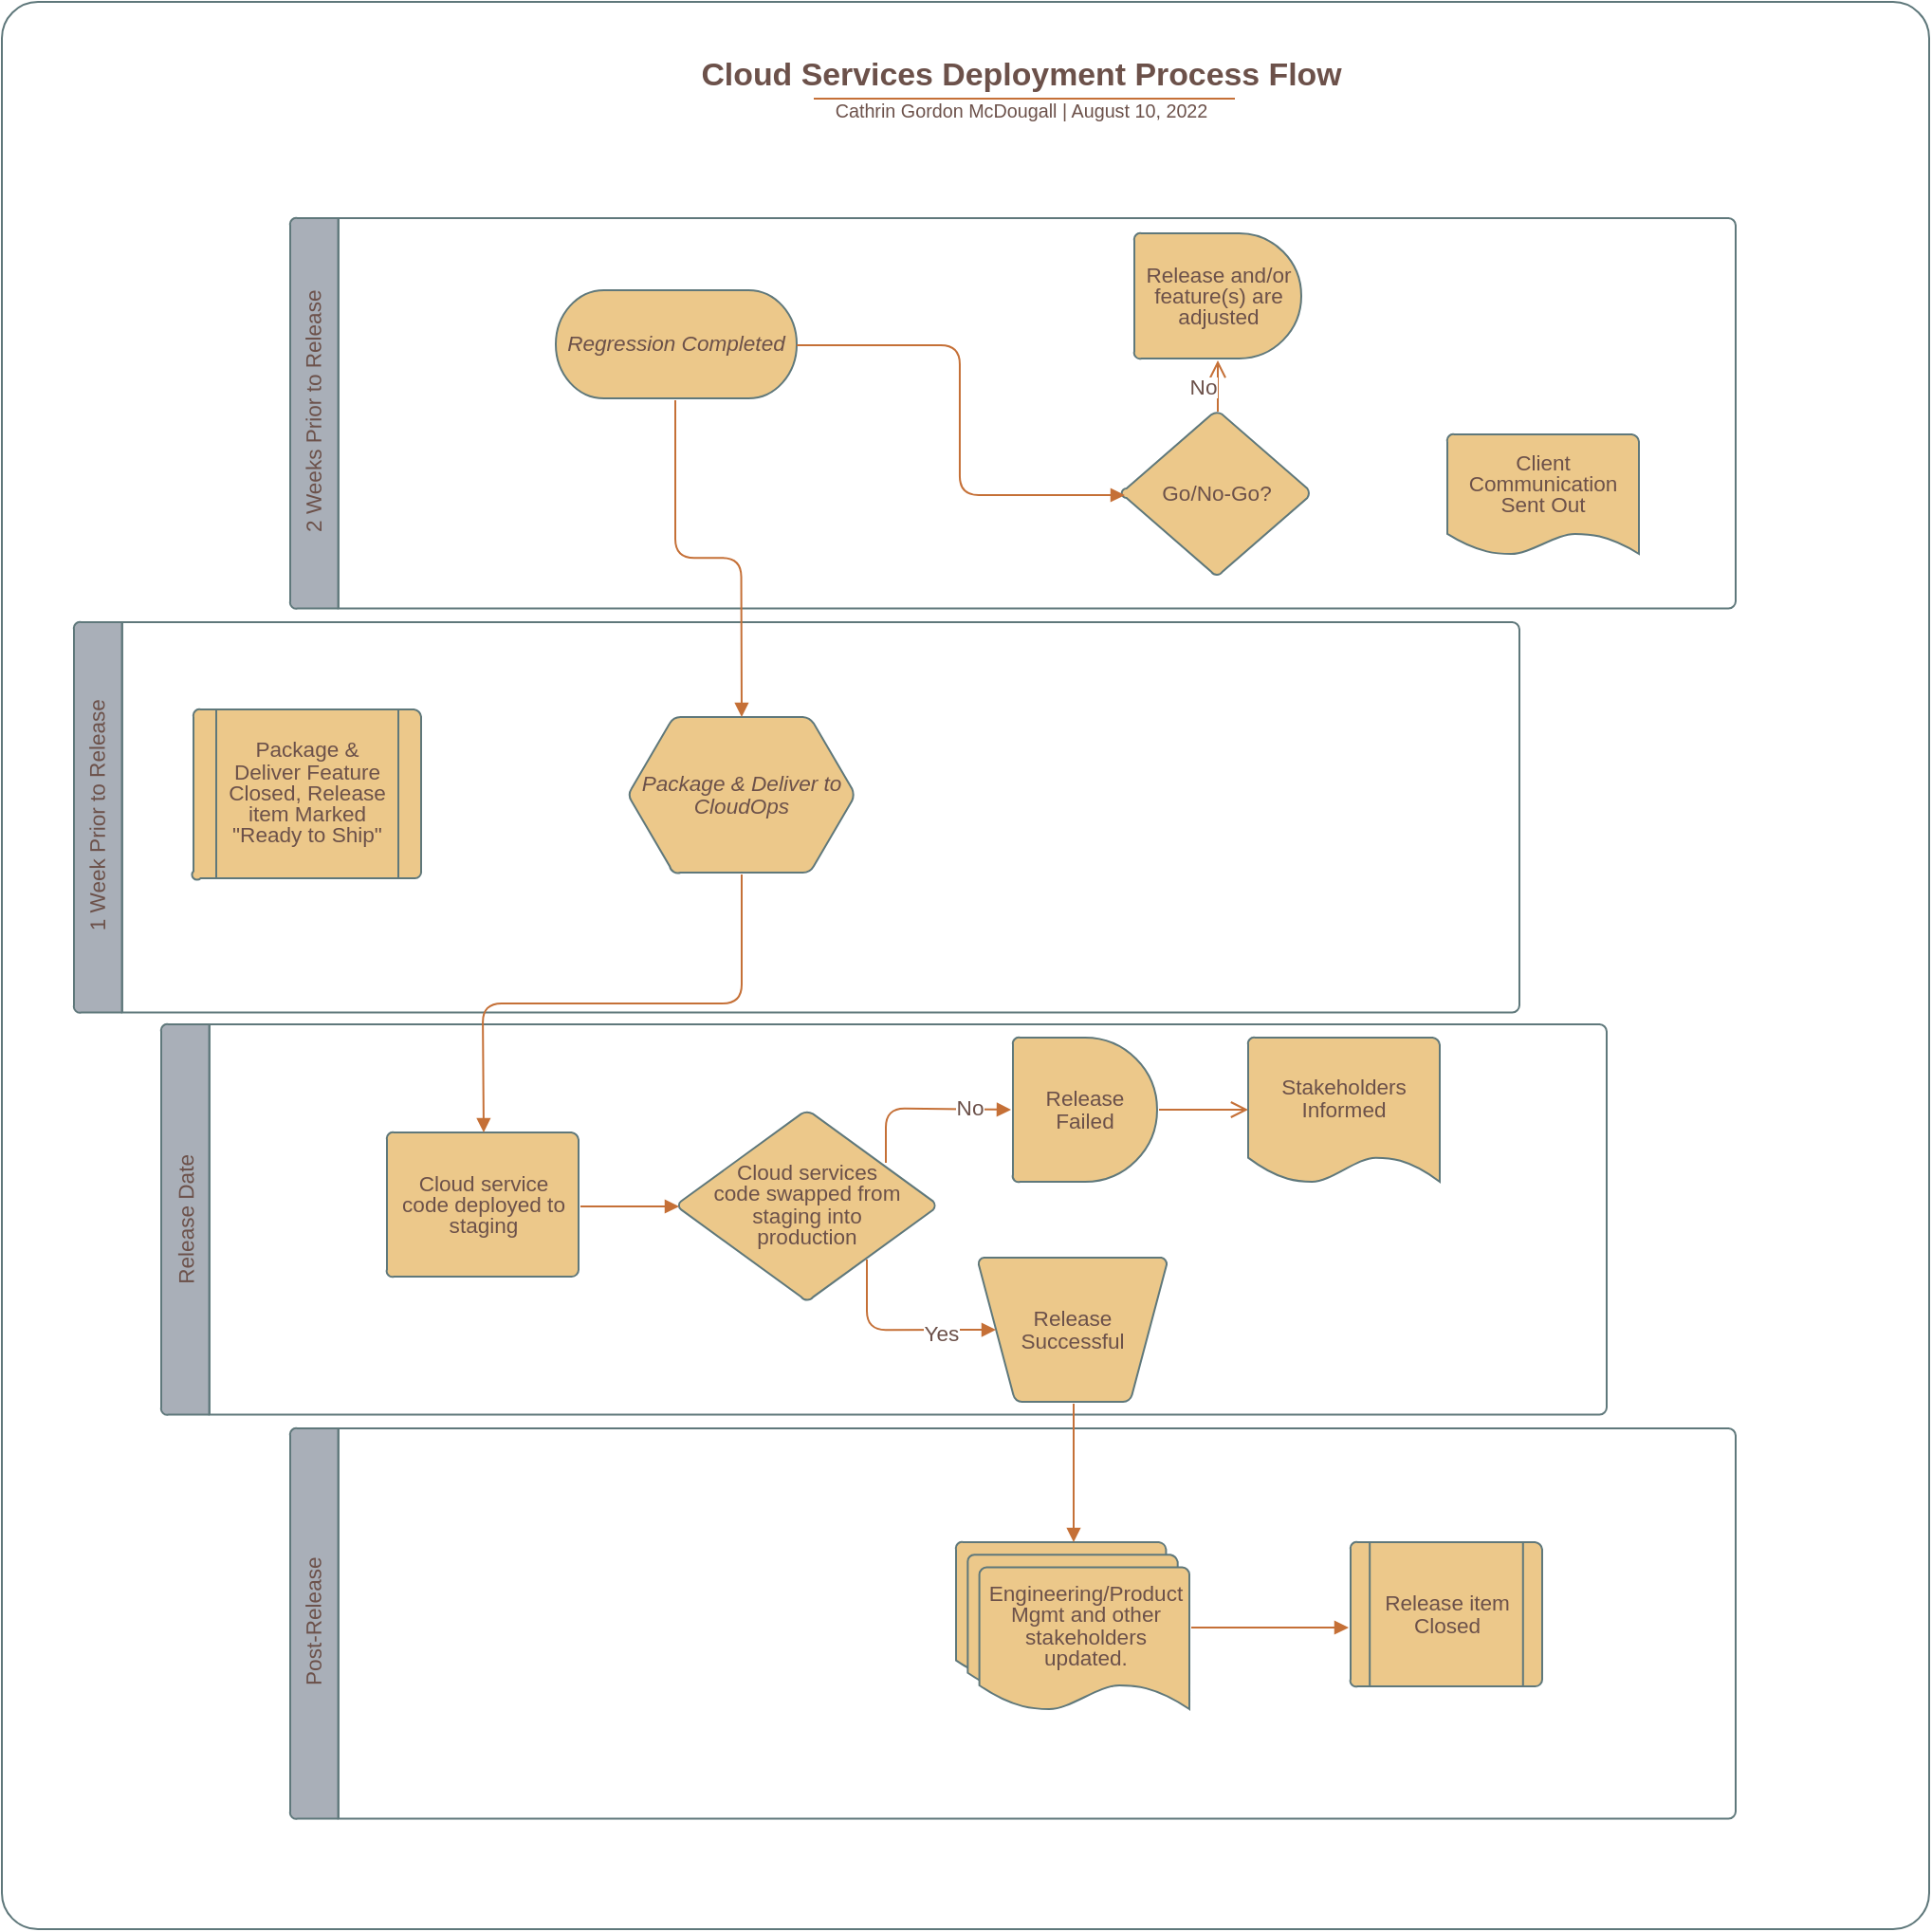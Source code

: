 <mxfile version="20.2.3" type="device"><diagram name="Flowchart" id="Flowchart"><mxGraphModel dx="1102" dy="1785" grid="1" gridSize="10" guides="1" tooltips="1" connect="1" arrows="1" fold="1" page="1" pageScale="1" pageWidth="850" pageHeight="1100" math="0" shadow="0"><root><mxCell id="0"/><mxCell id="1" parent="0"/><mxCell id="2" style="vsdxID=1;fillColor=none;gradientColor=none;strokeColor=none;spacingTop=-3;spacingBottom=-3;spacingLeft=-3;spacingRight=-3;points=[[0,0.5,0],[1,0.5,0],[0.5,1,0],[0.5,0,0]];labelBackgroundColor=none;rounded=1;html=1;whiteSpace=wrap;" parent="1" vertex="1"><mxGeometry x="203" width="1016" height="1016" as="geometry"/></mxCell><mxCell id="3" style="vsdxID=2;fillColor=#ffffff;gradientColor=none;shape=stencil(hZPdbsIwDIWfJrdREsMIlxODF+AJKprRiK5FoUC7p19aJ2p+Wq1XiX2O+tmxCRweVXFXRLBHZ9qbeuuyqwh8ESF0UymjO3sicCRw+G6Nupr22ZR4vxdWKdgUUSV6+KgWrDCXs/5VGGMU+G6LCXT+tK/xjz3m95JywPTgHNPthOLL06CaO/me8g8n56Ge9cJBMBcYhCeQGxZ8sHEGSA0+QKWcGdinxah1EzDPjrSGFerZkJfhucPK0lI8atishH6VlcpdBBsZctSxWzHrTCGihg85uOdMGpr0Z4Ey7mf8AAuMyQCsPbDISoor6CHrEWQzuED7z8zaw7QduDe6rnG5wny6TTaEmwjHPw==);strokeColor=#5f787b;spacingTop=-3;spacingBottom=-3;spacingLeft=-3;spacingRight=-3;points=[[0,0.5,0],[1,0.5,0],[0.5,1,0],[0.5,0,0]];labelBackgroundColor=none;rounded=1;html=1;whiteSpace=wrap;" parent="2" vertex="1"><mxGeometry width="1016" height="1016" as="geometry"/></mxCell><mxCell id="4" style="vsdxID=3;fillColor=none;gradientColor=none;strokeColor=none;spacingTop=-3;spacingBottom=-3;spacingLeft=-3;spacingRight=-3;points=[[0,0.5,0],[1,0.5,0],[0.5,1,0],[0.5,0,0]];labelBackgroundColor=none;rounded=1;html=1;whiteSpace=wrap;" parent="1" vertex="1"><mxGeometry x="355" y="114" width="762" height="203" as="geometry"/></mxCell><mxCell id="5" style="vsdxID=4;fillColor=#a9afb8;gradientColor=none;shape=stencil(vVLdDoIgFH4aLmXIsZXXZu/BCpVF4g6U9vZhzJLcat50d/h+YB/nI1DYRnSScGYdmrPs1ck1BPaEc9U2EpXzE4GSQFEZlDWaa3sK506MynG6mNt4wxB8QAFGE2f3AKQspbB7Qodg0KqdGRjd/NALPHoaX/qMBwNODrrJAzJJogvznGYTn4hB2QSNE06ZNlJrgbVM/FtJpUUdUbaXspvB6Zc0cRa6W5tkGyf5+Bz2rxyLNbIV2uUK/fAuTKW0Dn2b858F81AoJ5QP);strokeColor=#5f787b;spacingTop=-3;spacingBottom=-3;spacingLeft=-3;spacingRight=-3;points=[[0,0.5,0],[1,0.5,0],[0.5,1,0],[0.5,0,0]];labelBackgroundColor=none;rounded=0;html=1;whiteSpace=wrap;" parent="4" vertex="1"><mxGeometry width="762" height="203" as="geometry"/></mxCell><mxCell id="6" style="vsdxID=5;fillColor=#a9afb8;gradientColor=none;shape=stencil(vZLLDoIwEEW/pkuatiMKa8X/aKRAI1IyVMG/t1CiPEKiG3fzONOb2xkCx6aQtSKCNRbNVbU6tQWBExFCV4VCbV1EICFwzAyqHM29Sn1ey57so5t59C90fg4oQD8k2NMX2JCdPVvqasLGMQ23WYkX18GRZTQUnsUR5jTe+8qIcMZmr3EaRSMQyE43ARorrTbVVIyVEnMVOLEgK2U+azWtUvWkzLetLLXf1r43s5uZWf0NZ5zC4V9+Vmsc5KMfBma7dMHnYPytTXvL43Ilf5iQvAA=);strokeColor=#5f787b;spacingTop=-3;spacingBottom=-3;spacingLeft=-3;spacingRight=-3;points=[[0,0.5,0],[1,0.5,0],[0.5,1,0],[0.5,0,0]];labelBackgroundColor=none;rounded=0;html=1;whiteSpace=wrap;" parent="4" vertex="1"><mxGeometry width="762" height="203" as="geometry"/></mxCell><mxCell id="7" value="&lt;div style=&quot;font-size: 1px&quot;&gt;&lt;p style=&quot;align:center;margin-left:0;margin-right:0;margin-top:0px;margin-bottom:0px;text-indent:0;valign:middle;direction:ltr;&quot;&gt;&lt;font style=&quot;font-size:11.29px;font-family:Arial;color:#6c514a;direction:ltr;letter-spacing:0px;line-height:100%;opacity:1&quot;&gt;2 Weeks Prior to Release&lt;/font&gt;&lt;/p&gt;&lt;/div&gt;" style="text;vsdxID=3;fillColor=none;gradientColor=none;strokeColor=none;spacingTop=-3;spacingBottom=-3;spacingLeft=-3;spacingRight=-3;points=[[0,0.5,0],[1,0.5,0],[0.5,1,0],[0.5,0,0]];labelBackgroundColor=none;rounded=1;html=1;whiteSpace=wrap;verticalAlign=middle;align=center;rotation=269.86;;html=1;" parent="4" vertex="1"><mxGeometry x="-88.9" y="88.7" width="203.2" height="25.4" as="geometry"/></mxCell><mxCell id="8" style="vsdxID=6;fillColor=none;gradientColor=none;strokeColor=none;spacingTop=-3;spacingBottom=-3;spacingLeft=-3;spacingRight=-3;points=[[0,0.5,0],[1,0.5,0],[0.5,1,0],[0.5,0,0]];labelBackgroundColor=none;rounded=1;html=1;whiteSpace=wrap;" parent="1" vertex="1"><mxGeometry x="241" y="327" width="762" height="203" as="geometry"/></mxCell><mxCell id="9" style="vsdxID=7;fillColor=#a9afb8;gradientColor=none;shape=stencil(vVLdDoIgFH4aLmXIsZXXZu/BCpVF4g6U9vZhzJLcat50d/h+YB/nI1DYRnSScGYdmrPs1ck1BPaEc9U2EpXzE4GSQFEZlDWaa3sK506MynG6mNt4wxB8QAFGE2f3AKQspbB7Qodg0KqdGRjd/NALPHoaX/qMBwNODrrJAzJJogvznGYTn4hB2QSNE06ZNlJrgbVM/FtJpUUdUbaXspvB6Zc0cRa6W5tkGyf5+Bz2rxyLNbIV2uUK/fAuTKW0Dn2b858F81AoJ5QP);strokeColor=#5f787b;spacingTop=-3;spacingBottom=-3;spacingLeft=-3;spacingRight=-3;points=[[0,0.5,0],[1,0.5,0],[0.5,1,0],[0.5,0,0]];labelBackgroundColor=none;rounded=0;html=1;whiteSpace=wrap;" parent="8" vertex="1"><mxGeometry width="762" height="203" as="geometry"/></mxCell><mxCell id="10" style="vsdxID=8;fillColor=#a9afb8;gradientColor=none;shape=stencil(vZLLDoIwEEW/pkuatiMKa8X/aKRAI1IyVMG/t1CiPEKiG3fzONOb2xkCx6aQtSKCNRbNVbU6tQWBExFCV4VCbV1EICFwzAyqHM29Sn1ey57so5t59C90fg4oQD8k2NMX2JCdPVvqasLGMQ23WYkX18GRZTQUnsUR5jTe+8qIcMZmr3EaRSMQyE43ARorrTbVVIyVEnMVOLEgK2U+azWtUvWkzLetLLXf1r43s5uZWf0NZ5zC4V9+Vmsc5KMfBma7dMHnYPytTXvL43Ilf5iQvAA=);strokeColor=#5f787b;spacingTop=-3;spacingBottom=-3;spacingLeft=-3;spacingRight=-3;points=[[0,0.5,0],[1,0.5,0],[0.5,1,0],[0.5,0,0]];labelBackgroundColor=none;rounded=0;html=1;whiteSpace=wrap;" parent="8" vertex="1"><mxGeometry width="762" height="203" as="geometry"/></mxCell><mxCell id="11" value="&lt;div style=&quot;font-size: 1px&quot;&gt;&lt;p style=&quot;align:center;margin-left:0;margin-right:0;margin-top:0px;margin-bottom:0px;text-indent:0;valign:middle;direction:ltr;&quot;&gt;&lt;font style=&quot;font-size:11.29px;font-family:Arial;color:#6c514a;direction:ltr;letter-spacing:0px;line-height:100%;opacity:1&quot;&gt;1 Week Prior to Release&lt;/font&gt;&lt;/p&gt;&lt;/div&gt;" style="text;vsdxID=6;fillColor=none;gradientColor=none;strokeColor=none;spacingTop=-3;spacingBottom=-3;spacingLeft=-3;spacingRight=-3;points=[[0,0.5,0],[1,0.5,0],[0.5,1,0],[0.5,0,0]];labelBackgroundColor=none;rounded=1;html=1;whiteSpace=wrap;verticalAlign=middle;align=center;rotation=269.86;;html=1;" parent="8" vertex="1"><mxGeometry x="-88.9" y="88.7" width="203.2" height="25.4" as="geometry"/></mxCell><mxCell id="12" style="vsdxID=9;fillColor=none;gradientColor=none;strokeColor=none;spacingTop=-3;spacingBottom=-3;spacingLeft=-3;spacingRight=-3;points=[[0,0.5,0],[1,0.5,0],[0.5,1,0],[0.5,0,0]];labelBackgroundColor=none;rounded=1;html=1;whiteSpace=wrap;" parent="1" vertex="1"><mxGeometry x="287" y="539" width="762" height="203" as="geometry"/></mxCell><mxCell id="13" style="vsdxID=10;fillColor=#a9afb8;gradientColor=none;shape=stencil(vVLdDoIgFH4aLmXIsZXXZu/BCpVF4g6U9vZhzJLcat50d/h+YB/nI1DYRnSScGYdmrPs1ck1BPaEc9U2EpXzE4GSQFEZlDWaa3sK506MynG6mNt4wxB8QAFGE2f3AKQspbB7Qodg0KqdGRjd/NALPHoaX/qMBwNODrrJAzJJogvznGYTn4hB2QSNE06ZNlJrgbVM/FtJpUUdUbaXspvB6Zc0cRa6W5tkGyf5+Bz2rxyLNbIV2uUK/fAuTKW0Dn2b858F81AoJ5QP);strokeColor=#5f787b;spacingTop=-3;spacingBottom=-3;spacingLeft=-3;spacingRight=-3;points=[[0,0.5,0],[1,0.5,0],[0.5,1,0],[0.5,0,0]];labelBackgroundColor=none;rounded=0;html=1;whiteSpace=wrap;" parent="12" vertex="1"><mxGeometry width="762" height="203" as="geometry"/></mxCell><mxCell id="14" style="vsdxID=11;fillColor=#a9afb8;gradientColor=none;shape=stencil(vZLLDoIwEEW/pkuatiMKa8X/aKRAI1IyVMG/t1CiPEKiG3fzONOb2xkCx6aQtSKCNRbNVbU6tQWBExFCV4VCbV1EICFwzAyqHM29Sn1ey57so5t59C90fg4oQD8k2NMX2JCdPVvqasLGMQ23WYkX18GRZTQUnsUR5jTe+8qIcMZmr3EaRSMQyE43ARorrTbVVIyVEnMVOLEgK2U+azWtUvWkzLetLLXf1r43s5uZWf0NZ5zC4V9+Vmsc5KMfBma7dMHnYPytTXvL43Ilf5iQvAA=);strokeColor=#5f787b;spacingTop=-3;spacingBottom=-3;spacingLeft=-3;spacingRight=-3;points=[[0,0.5,0],[1,0.5,0],[0.5,1,0],[0.5,0,0]];labelBackgroundColor=none;rounded=0;html=1;whiteSpace=wrap;" parent="12" vertex="1"><mxGeometry width="762" height="203" as="geometry"/></mxCell><mxCell id="15" value="&lt;div style=&quot;font-size: 1px&quot;&gt;&lt;p style=&quot;align:center;margin-left:0;margin-right:0;margin-top:0px;margin-bottom:0px;text-indent:0;valign:middle;direction:ltr;&quot;&gt;&lt;font style=&quot;font-size:11.29px;font-family:Arial;color:#6c514a;direction:ltr;letter-spacing:0px;line-height:100%;opacity:1&quot;&gt;Release Date&lt;/font&gt;&lt;/p&gt;&lt;/div&gt;" style="text;vsdxID=9;fillColor=none;gradientColor=none;strokeColor=none;spacingTop=-3;spacingBottom=-3;spacingLeft=-3;spacingRight=-3;points=[[0,0.5,0],[1,0.5,0],[0.5,1,0],[0.5,0,0]];labelBackgroundColor=none;rounded=1;html=1;whiteSpace=wrap;verticalAlign=middle;align=center;rotation=269.86;;html=1;" parent="12" vertex="1"><mxGeometry x="-90.28" y="90.09" width="206.38" height="25.4" as="geometry"/></mxCell><mxCell id="16" style="vsdxID=12;fillColor=none;gradientColor=none;strokeColor=none;spacingTop=-3;spacingBottom=-3;spacingLeft=-3;spacingRight=-3;points=[[0,0.5,0],[1,0.5,0],[0.5,1,0],[0.5,0,0]];labelBackgroundColor=none;rounded=1;html=1;whiteSpace=wrap;" parent="1" vertex="1"><mxGeometry x="355" y="752" width="762" height="203" as="geometry"/></mxCell><mxCell id="17" style="vsdxID=13;fillColor=#a9afb8;gradientColor=none;shape=stencil(vVLdDoIgFH4aLmXIsZXXZu/BCpVF4g6U9vZhzJLcat50d/h+YB/nI1DYRnSScGYdmrPs1ck1BPaEc9U2EpXzE4GSQFEZlDWaa3sK506MynG6mNt4wxB8QAFGE2f3AKQspbB7Qodg0KqdGRjd/NALPHoaX/qMBwNODrrJAzJJogvznGYTn4hB2QSNE06ZNlJrgbVM/FtJpUUdUbaXspvB6Zc0cRa6W5tkGyf5+Bz2rxyLNbIV2uUK/fAuTKW0Dn2b858F81AoJ5QP);strokeColor=#5f787b;spacingTop=-3;spacingBottom=-3;spacingLeft=-3;spacingRight=-3;points=[[0,0.5,0],[1,0.5,0],[0.5,1,0],[0.5,0,0]];labelBackgroundColor=none;rounded=0;html=1;whiteSpace=wrap;" parent="16" vertex="1"><mxGeometry width="762" height="203" as="geometry"/></mxCell><mxCell id="18" style="vsdxID=14;fillColor=#a9afb8;gradientColor=none;shape=stencil(vZLLDoIwEEW/pkuatiMKa8X/aKRAI1IyVMG/t1CiPEKiG3fzONOb2xkCx6aQtSKCNRbNVbU6tQWBExFCV4VCbV1EICFwzAyqHM29Sn1ey57so5t59C90fg4oQD8k2NMX2JCdPVvqasLGMQ23WYkX18GRZTQUnsUR5jTe+8qIcMZmr3EaRSMQyE43ARorrTbVVIyVEnMVOLEgK2U+azWtUvWkzLetLLXf1r43s5uZWf0NZ5zC4V9+Vmsc5KMfBma7dMHnYPytTXvL43Ilf5iQvAA=);strokeColor=#5f787b;spacingTop=-3;spacingBottom=-3;spacingLeft=-3;spacingRight=-3;points=[[0,0.5,0],[1,0.5,0],[0.5,1,0],[0.5,0,0]];labelBackgroundColor=none;rounded=0;html=1;whiteSpace=wrap;" parent="16" vertex="1"><mxGeometry width="762" height="203" as="geometry"/></mxCell><mxCell id="19" value="&lt;div style=&quot;font-size: 1px&quot;&gt;&lt;p style=&quot;align:center;margin-left:0;margin-right:0;margin-top:0px;margin-bottom:0px;text-indent:0;valign:middle;direction:ltr;&quot;&gt;&lt;font style=&quot;font-size:11.29px;font-family:Arial;color:#6c514a;direction:ltr;letter-spacing:0px;line-height:100%;opacity:1&quot;&gt;Post-Release&lt;/font&gt;&lt;/p&gt;&lt;/div&gt;" style="text;vsdxID=12;fillColor=none;gradientColor=none;strokeColor=none;spacingTop=-3;spacingBottom=-3;spacingLeft=-3;spacingRight=-3;points=[[0,0.5,0],[1,0.5,0],[0.5,1,0],[0.5,0,0]];labelBackgroundColor=none;rounded=1;html=1;whiteSpace=wrap;verticalAlign=middle;align=center;rotation=269.86;;html=1;" parent="16" vertex="1"><mxGeometry x="-88.9" y="88.7" width="203.2" height="25.4" as="geometry"/></mxCell><mxCell id="20" style="vsdxID=15;fillColor=none;gradientColor=none;strokeColor=none;spacingTop=-3;spacingBottom=-3;spacingLeft=-3;spacingRight=-3;points=[[0,0.5,0],[1,0.5,0],[0.5,1,0],[0.5,0,0],[0.14,1.03,0]];labelBackgroundColor=none;rounded=1;html=1;whiteSpace=wrap;" parent="1" vertex="1"><mxGeometry x="495" y="152" width="127" height="57" as="geometry"/></mxCell><mxCell id="21" style="vsdxID=16;fillColor=#ECC88A;gradientColor=none;shape=stencil(lZPRcoMgEEW/hldm2W2iPnbS5Af6BU6klanVDDGNydeXuDhho22nPsHde+GwgqLNsS4PViEce9992LOr+lrRi0J0bW2968NI0VbR5q3z9t13p7bi+aEMToRRsRVnzM2NUPr9q7ta1kCTyVZc4ORn93XbceB6Dhpi7hIT42zH5v3Js9twsTAaKNpN6ocBIwQkK0YNUVNWJF8EGmghE7VVkPCOAs8LNCIXtSzT67VESqFTyidJkc8hEtudonFt0sDp/JflxBw610UukQUMiq5OvOmpSDr+0S+Q+/74W3BGKqkmhEcG+LVTf1y1MBgvNV931zT8JtL64yMIEj8g2n4D);strokeColor=#5f787b;spacingTop=-3;spacingBottom=-3;spacingLeft=-3;spacingRight=-3;points=[[0,0.5,0],[1,0.5,0],[0.5,1,0],[0.5,0,0]];labelBackgroundColor=none;rounded=1;html=1;whiteSpace=wrap;" parent="20" vertex="1"><mxGeometry width="127" height="57" as="geometry"/></mxCell><mxCell id="22" value="&lt;div style=&quot;font-size: 1px&quot;&gt;&lt;p style=&quot;align:center;margin-left:0;margin-right:0;margin-top:0px;margin-bottom:0px;text-indent:0;valign:middle;direction:ltr;&quot;&gt;&lt;font style=&quot;font-size:11.29px;font-family:Arial;color:#6c514a;direction:ltr;letter-spacing:0px;line-height:100%;opacity:1&quot;&gt;&lt;i&gt;Regression Completed&lt;/i&gt;&lt;/font&gt;&lt;/p&gt;&lt;/div&gt;" style="text;vsdxID=15;fillColor=none;gradientColor=none;strokeColor=none;spacingTop=-3;spacingBottom=-3;spacingLeft=-3;spacingRight=-3;points=[[0,0.5,0],[1,0.5,0],[0.5,1,0],[0.5,0,0],[0.14,1.03,0]];labelBackgroundColor=none;rounded=1;html=1;whiteSpace=wrap;verticalAlign=middle;align=center;;html=1;" parent="20" vertex="1"><mxGeometry x="3.17" y="2.29" width="121.29" height="52.07" as="geometry"/></mxCell><mxCell id="23" style="vsdxID=17;fillColor=none;gradientColor=none;strokeWidth=102;spacingTop=-3;spacingBottom=-3;spacingLeft=-3;spacingRight=-3;points=[];labelBackgroundColor=none;rounded=0;strokeColor=none;html=1;whiteSpace=wrap;" parent="1" vertex="1"><mxGeometry x="469" y="25" width="542" height="38" as="geometry"/></mxCell><mxCell id="24" style="vsdxID=18;fillColor=none;gradientColor=none;fillOpacity=0;strokeOpacity=0;spacingTop=-3;spacingBottom=-3;spacingLeft=-3;spacingRight=-3;points=[[0,0.5,0],[1,0.5,0],[0.5,1,0],[0.5,0,0]];labelBackgroundColor=none;rounded=1;strokeColor=none;html=1;whiteSpace=wrap;" parent="23" vertex="1"><mxGeometry width="541" height="26" as="geometry"/></mxCell><mxCell id="25" style="vsdxID=19;fillColor=#ffffff;gradientColor=none;fillOpacity=0;strokeOpacity=0;shape=stencil(vZTdcoMgEIWfhkt3+JEq12nyAnkCphJlasVB25g+fdE1M8I0XnoHe3b38CErEaeh0b0hnA6jd5/mbquxIeKdcG67xng7hhURZyJON+dN7d13V+G+1yGT0yViKqxhczan2n9c7a/BGAXBCokCVn65n9lxWnWUHmuHHGS5RC6YHHrNLs9kkArz/bOAw7znm4ZQRC1XgynTkx0y70Y9WtdFWqt9bbJgld1aXUfScDem34TZ9nCt7TYkSgFX/1i/IClFQlIAkxEJo68u5xgaFdOUEmS+R/RWJEQCVBERhaYiRqKHfZ70XQRrYHz3raU8DMqYh6YXlPPDcPbnJiyWCcXZtW2LA77V04kOIfwbiPMf);spacingTop=-3;spacingBottom=-3;spacingLeft=-3;spacingRight=-3;points=[[0,0.5,0],[1,0.5,0],[0.5,1,0],[0.5,0,0]];labelBackgroundColor=none;rounded=1;html=1;whiteSpace=wrap;" parent="24" vertex="1"><mxGeometry width="541" height="26" as="geometry"/></mxCell><mxCell id="26" value="&lt;div style=&quot;font-size: 1px&quot;&gt;&lt;p style=&quot;align:center;margin-left:6;margin-right:6;margin-top:2px;margin-bottom:0px;text-indent:0;valign:middle;direction:ltr;&quot;&gt;&lt;font style=&quot;font-size:16.93px;font-family:Arial;color:#6c514a;direction:ltr;letter-spacing:0px;line-height:100%;opacity:1&quot;&gt;&lt;b&gt;Cloud Services Deployment Process Flow&lt;/b&gt;&lt;/font&gt;&lt;/p&gt;&lt;/div&gt;" style="text;vsdxID=18;fillColor=none;gradientColor=none;fillOpacity=0;strokeOpacity=0;spacingTop=-3;spacingBottom=-3;spacingLeft=-3;spacingRight=-3;points=[[0,0.5,0],[1,0.5,0],[0.5,1,0],[0.5,0,0]];labelBackgroundColor=none;rounded=1;strokeColor=none;html=1;whiteSpace=wrap;verticalAlign=middle;align=center;;html=1;" parent="24" vertex="1"><mxGeometry x="2.54" y="2.41" width="536.58" height="21.59" as="geometry"/></mxCell><mxCell id="27" style="vsdxID=20;fillColor=none;gradientColor=none;shape=stencil(tZBLDgIhDIZP0y0pxRhZj+MFPAFxUIgKE4bxdXoZ6oK4cWVX7d+vj/ygusmZ0QLhlFM827sfsgO1BSIfnE0+lwxUD6o7xmRPKc5h4Ho0hSSsih14Ri40oUmHvX9Z1pTYoG5jzRBvucbbcv3BLHLr+dmGUiBVacf0xYeGXmmh9Z8nJP76qSTVilqwi23v27YiseWqfwM=);strokeColor=#C57037;spacingTop=-3;spacingBottom=-3;spacingLeft=-3;spacingRight=-3;points=[];labelBackgroundColor=none;rounded=1;html=1;whiteSpace=wrap;" parent="23" vertex="1"><mxGeometry x="162" y="25" width="222" height="1" as="geometry"/></mxCell><mxCell id="28" style="vsdxID=21;fillColor=none;gradientColor=none;fillOpacity=0;strokeOpacity=0;spacingTop=-3;spacingBottom=-3;spacingLeft=-3;spacingRight=-3;points=[[0,0.5,0],[1,0.5,0],[0.5,1,0],[0.5,0,0]];labelBackgroundColor=none;rounded=1;strokeColor=none;html=1;whiteSpace=wrap;" parent="23" vertex="1"><mxGeometry y="26" width="542" height="11" as="geometry"/></mxCell><mxCell id="29" style="vsdxID=22;fillColor=#ffffff;gradientColor=none;fillOpacity=0;strokeOpacity=0;shape=stencil(vVTBcoMgEP0ajjLCGtFzmv5AvoCpRJlScZAmtl9fdDUjtubW3GDfWx5v2YXAsW9kpwhPe+/su7rpyjcEXgjnum2U0z6sCJwIHC/WqdrZz7bCfScDk6dTRFWYw0Y2T6V7O+tvhbGUAhMHBDDzw15HxWHGEfrCHTBawBR5RXI4a1RZyPRQIt/NCTynucDQnSOiI2eBIZGD7hNnvfTathFmpKtVEqSSi5F1BPU3pbpVmK0vZ3S7clKWFP5Q3jGy1GQxAhllPDLC0r3aPMHMVjwXtGQP/bCNH06hiPz8qs9d4//tbJsi3GV+gB072eZ5xtbL4j6L61NQJp7m5vHMhMU0nTi32hgc7jW+neYQwp8ATj8=);spacingTop=-3;spacingBottom=-3;spacingLeft=-3;spacingRight=-3;points=[[0,0.5,0],[1,0.5,0],[0.5,1,0],[0.5,0,0]];labelBackgroundColor=none;rounded=1;html=1;whiteSpace=wrap;" parent="28" vertex="1"><mxGeometry width="542" height="11" as="geometry"/></mxCell><mxCell id="30" value="&lt;div style=&quot;font-size: 1px&quot;&gt;&lt;p style=&quot;align:center;margin-left:6;margin-right:6;margin-top:2px;margin-bottom:0px;text-indent:0;valign:middle;direction:ltr;&quot;&gt;&lt;font style=&quot;font-size:9.88px;font-family:Arial;color:#6c514a;direction:ltr;letter-spacing:0px;line-height:100%;opacity:1&quot;&gt;Cathrin Gordon McDougall  |  August 10, 2022&lt;/font&gt;&lt;/p&gt;&lt;/div&gt;" style="text;vsdxID=21;fillColor=none;gradientColor=none;fillOpacity=0;strokeOpacity=0;spacingTop=-3;spacingBottom=-3;spacingLeft=-3;spacingRight=-3;points=[[0,0.5,0],[1,0.5,0],[0.5,1,0],[0.5,0,0]];labelBackgroundColor=none;rounded=1;strokeColor=none;html=1;whiteSpace=wrap;verticalAlign=middle;align=center;;html=1;" parent="28" vertex="1"><mxGeometry x="2.54" y="1.57" width="537.21" height="6.99" as="geometry"/></mxCell><mxCell id="31" style="vsdxID=23;fillColor=none;gradientColor=none;strokeColor=none;spacingTop=-3;spacingBottom=-3;spacingLeft=-3;spacingRight=-3;points=[[0,0.5,0],[1,0.5,0],[0.5,1,0],[0.5,0,0],[0.02,0.56,0]];labelBackgroundColor=none;rounded=1;html=1;whiteSpace=wrap;" parent="1" vertex="1"><mxGeometry x="793" y="215" width="101" height="88" as="geometry"/></mxCell><mxCell id="32" style="vsdxID=24;fillColor=#ECC88A;gradientColor=none;shape=stencil(vZTdcoMgEIWfhkt35C+G6zR5gT4BU4kyteKgbWyfvuDaGdBpetXc4TmHXb6BlfDT2OrBEFaOk3ev5mbrqSX8iTBm+9Z4O4UV4WfCT1fnTePde1/j96BDkpWLYmrcQ2Oaldq/PNsvg1oJnFYSDdz55j5ixxl9UQFVaH+iwuB4WIQL5kO52GjNS0Cz9Gv8AAKFn0DYz7YFV2Eu9GzHwrtJT9b16wnR67RvTBGaFddON5k13owZEpmmx+tsn+CoHU4EFL/zCJA5jwQqM6BY8piVlI8kis1o1l7dJ+IgNlfEQeVIYoeUQP4/0o5I3n9zDITIiRhUKiPaPTrxSKC/hygslonFWbZdhwOf+tsJDxL+Hfj5Gw==);strokeColor=#5f787b;spacingTop=-3;spacingBottom=-3;spacingLeft=-3;spacingRight=-3;points=[[0,0.5,0],[1,0.5,0],[0.5,1,0],[0.5,0,0]];labelBackgroundColor=none;rounded=1;html=1;whiteSpace=wrap;" parent="31" vertex="1"><mxGeometry width="101" height="88" as="geometry"/></mxCell><mxCell id="33" value="&lt;div style=&quot;font-size: 1px&quot;&gt;&lt;p style=&quot;align:center;margin-left:0;margin-right:0;margin-top:0px;margin-bottom:0px;text-indent:0;valign:middle;direction:ltr;&quot;&gt;&lt;font style=&quot;font-size:11.29px;font-family:Arial;color:#6c514a;direction:ltr;letter-spacing:0px;line-height:100%;opacity:1&quot;&gt;Go/No-Go?&lt;/font&gt;&lt;/p&gt;&lt;/div&gt;" style="text;vsdxID=23;fillColor=none;gradientColor=none;strokeColor=none;spacingTop=-3;spacingBottom=-3;spacingLeft=-3;spacingRight=-3;points=[[0,0.5,0],[1,0.5,0],[0.5,1,0],[0.5,0,0],[0.02,0.56,0]];labelBackgroundColor=none;rounded=1;html=1;whiteSpace=wrap;verticalAlign=middle;align=center;;html=1;" parent="31" vertex="1"><mxGeometry x="3.17" y="2.28" width="95.25" height="82.55" as="geometry"/></mxCell><mxCell id="34" style="vsdxID=25;fillColor=none;gradientColor=none;strokeColor=none;spacingTop=-3;spacingBottom=-3;spacingLeft=-3;spacingRight=-3;points=[[0,0.5,0],[1,0.5,0],[0.5,1,0],[0.5,0,0]];labelBackgroundColor=none;rounded=1;html=1;whiteSpace=wrap;" parent="1" vertex="1"><mxGeometry x="965" y="228" width="101" height="63" as="geometry"/></mxCell><mxCell id="35" style="vsdxID=26;fillColor=#ECC88A;gradientColor=none;shape=stencil(vVTLcoMwDPwajnhsi1eOnST9gX6BJzjgKcWMIQ3062uQSW3KNLdysqS1d1caEcGxr0UnI077weh3eVflUEdwijhXbS2NGuwpgnMEx6s2sjL61pYYd8IiOV0yssQ7bEZzKszlTX1JzFECLE+xgDc/9OfMOLo6liaMsiV6RaB9Z2ZwQCAsQaxx4JRQwMwDsjJNweNjLEbVx0YPYlC6DWqNMJWMLVV8bUQVlPq7lJ2XZr64RrWei0NG+B71rpOEJEXoJCcsD5wwuteXfzCyJV5jB77cDA6PYbkAO153wUs5tdy546Rw9ib+CwTOYUYy7kCwAS3k9GWHP51vUe9Ln4lJbIYevC8NlT0asAoDzyLsNGVX1zxRCKX8PLwyWe3MV5I/UUKftiec5R+rZQ/LAuNqq6bB/ffr24W3KfxZwPkb);strokeColor=#5f787b;spacingTop=-3;spacingBottom=-3;spacingLeft=-3;spacingRight=-3;points=[[0,0.5,0],[1,0.5,0],[0.5,1,0],[0.5,0,0]];labelBackgroundColor=none;rounded=1;html=1;whiteSpace=wrap;" parent="34" vertex="1"><mxGeometry width="101" height="63" as="geometry"/></mxCell><mxCell id="36" value="&lt;div style=&quot;font-size: 1px&quot;&gt;&lt;p style=&quot;align:center;margin-left:0;margin-right:0;margin-top:0px;margin-bottom:0px;text-indent:0;valign:middle;direction:ltr;&quot;&gt;&lt;font style=&quot;font-size:11.29px;font-family:Arial;color:#6c514a;direction:ltr;letter-spacing:0px;line-height:100%;opacity:1&quot;&gt;Client Communication Sent Out&lt;/font&gt;&lt;/p&gt;&lt;/div&gt;" style="text;vsdxID=25;fillColor=none;gradientColor=none;strokeColor=none;spacingTop=-3;spacingBottom=-3;spacingLeft=-3;spacingRight=-3;points=[[0,0.5,0],[1,0.5,0],[0.5,1,0],[0.5,0,0]];labelBackgroundColor=none;rounded=1;html=1;whiteSpace=wrap;verticalAlign=middle;align=center;;html=1;" parent="34" vertex="1"><mxGeometry x="3.17" y="2.68" width="95.25" height="46.99" as="geometry"/></mxCell><mxCell id="37" style="vsdxID=27;fillColor=none;gradientColor=none;strokeColor=none;spacingTop=-3;spacingBottom=-3;spacingLeft=-3;spacingRight=-3;points=[[0,0.5,0],[1,0.5,0],[0.5,1,0],[0.5,0,0]];labelBackgroundColor=none;rounded=1;html=1;whiteSpace=wrap;" parent="1" vertex="1"><mxGeometry x="800" y="122" width="88" height="66" as="geometry"/></mxCell><mxCell id="38" style="vsdxID=28;fillColor=#ECC88A;gradientColor=none;shape=stencil(vVPBcoMgEP0ajjLIisixk6Y/0C9gIjFMrTpoGtuvL7pkBJPpsZ7gvbf7lnWXwGG86MEQzsbJ9R/mZuvpQuCVcG67i3F28icCRwKHc+9M4/prV+N90F7J2YqYGmPyRc2Zdqd3+2MQYxRyKZDAyM/+a3GcA4/UN94EleUKvKHWp1pMghaoUCh3QV/QChCZ7wBXScaQf870bMfM9ZOebN8lXKtdYzJvlZ1b3STUeDNmiOA8Lq61XfSQklP5zDqIT1eHz86RrIBCGeR5WioPXuzemwBwTkGy6AttnWEfEADBKONbEezlSR1bUACkpKJKK4lrDZBSVO3s4wbAXrUVkHbt4X/tQh5HoBD7ESjTEUgnSnmH4r9m4O9h9od1a3CfbNvi0sX8fss8hBsKx18=);strokeColor=#5f787b;spacingTop=-3;spacingBottom=-3;spacingLeft=-3;spacingRight=-3;points=[[0,0.5,0],[1,0.5,0],[0.5,1,0],[0.5,0,0]];labelBackgroundColor=none;rounded=1;html=1;whiteSpace=wrap;" parent="37" vertex="1"><mxGeometry width="88" height="66" as="geometry"/></mxCell><mxCell id="39" value="&lt;div style=&quot;font-size: 1px&quot;&gt;&lt;p style=&quot;align:center;margin-left:0;margin-right:0;margin-top:0px;margin-bottom:0px;text-indent:0;valign:middle;direction:ltr;&quot;&gt;&lt;font style=&quot;font-size:11.29px;font-family:Arial;color:#6c514a;direction:ltr;letter-spacing:0px;line-height:100%;opacity:1&quot;&gt;Release and/or feature(s) are adjusted&lt;/font&gt;&lt;/p&gt;&lt;/div&gt;" style="text;vsdxID=27;fillColor=none;gradientColor=none;strokeColor=none;spacingTop=-3;spacingBottom=-3;spacingLeft=-3;spacingRight=-3;points=[[0,0.5,0],[1,0.5,0],[0.5,1,0],[0.5,0,0]];labelBackgroundColor=none;rounded=1;html=1;whiteSpace=wrap;verticalAlign=middle;align=center;;html=1;" parent="37" vertex="1"><mxGeometry x="3.17" y="3.04" width="82.55" height="60.33" as="geometry"/></mxCell><mxCell id="40" style="vsdxID=29;fillColor=none;gradientColor=none;strokeColor=none;spacingTop=-3;spacingBottom=-3;spacingLeft=-3;spacingRight=-3;points=[[0,0.5,0],[1,0.5,0],[0.5,1,0],[0.5,0,0]];labelBackgroundColor=none;rounded=1;html=1;whiteSpace=wrap;" parent="1" vertex="1"><mxGeometry x="533" y="377" width="120" height="82" as="geometry"/></mxCell><mxCell id="41" style="vsdxID=30;fillColor=#ECC88A;gradientColor=none;shape=stencil(vZRLcoMwDIZPwxKNH9jY6zS5QE/gKQ54SoExtEl7+pqIZDCkdMfO/Hr5Q7ISfugr09mEkX7w7bu9uGKoEv6SMOaayno3hFPCjwk/nFtvS99+NgV+dyZ4MnJTbIExdPRmxPi3V/djUSPAaS7QgJEf7ddY8TrFKMg4mr9RyYCgcEL/kG4sNPkLmJL5yV0B0ahMHowDlVFGMtlTc3V96tvBDK5tIlttfGnTUCo916aMTP3F2m4m0/nlatfMYHIJKntS+imJBJHFKBoki1AUhZgk24tEr9sit1DkCiWXEcqYMMonQp/pXjjhRwoVldcSCNsas0yv5kxFROtmU7LbpK2HXGvQ6m8gDjKPgQTw+OHQZYu03Atn1R7BN2nEfUc8aPL73R8ZFy9HgNa74fy71MLhtkFxt7q6xgU8ty83bpBwW/PjLw==);strokeColor=#5f787b;spacingTop=-3;spacingBottom=-3;spacingLeft=-3;spacingRight=-3;points=[[0,0.5,0],[1,0.5,0],[0.5,1,0],[0.5,0,0]];labelBackgroundColor=none;rounded=1;html=1;whiteSpace=wrap;" parent="40" vertex="1"><mxGeometry width="120" height="82" as="geometry"/></mxCell><mxCell id="42" value="&lt;div style=&quot;font-size: 1px&quot;&gt;&lt;p style=&quot;align:center;margin-left:0;margin-right:0;margin-top:0px;margin-bottom:0px;text-indent:0;valign:middle;direction:ltr;&quot;&gt;&lt;font style=&quot;font-size:11.29px;font-family:Arial;color:#6c514a;direction:ltr;letter-spacing:0px;line-height:100%;opacity:1&quot;&gt;&lt;i&gt;Package &amp;amp; Deliver to CloudOps&lt;/i&gt;&lt;/font&gt;&lt;/p&gt;&lt;/div&gt;" style="text;vsdxID=29;fillColor=none;gradientColor=none;strokeColor=none;spacingTop=-3;spacingBottom=-3;spacingLeft=-3;spacingRight=-3;points=[[0,0.5,0],[1,0.5,0],[0.5,1,0],[0.5,0,0]];labelBackgroundColor=none;rounded=1;html=1;whiteSpace=wrap;verticalAlign=middle;align=center;;html=1;" parent="40" vertex="1"><mxGeometry x="3.18" y="3.18" width="114.3" height="76.2" as="geometry"/></mxCell><mxCell id="43" style="vsdxID=31;fillColor=none;gradientColor=none;strokeColor=none;spacingTop=-3;spacingBottom=-3;spacingLeft=-3;spacingRight=-3;points=[[0,0.5,0],[1,0.5,0],[0.5,1,0],[0.5,0,0]];labelBackgroundColor=none;rounded=1;html=1;whiteSpace=wrap;" parent="1" vertex="1"><mxGeometry x="304" y="373" width="120" height="89" as="geometry"/></mxCell><mxCell id="44" style="vsdxID=32;fillColor=#ECC88A;gradientColor=none;shape=stencil(vVTbcoMgFPwaHmW4KJrnNP2BfgFTiTKl4iBtTL6+6KEZMda35g12l7PugSPix6GVvUKMDN7ZD3XRtW8Rf0GM6a5VTvuwQvyE+PFsnWqc/epq2PcyKBmZEVXDGTqpGZHu/U3fFGAEc1oWQMDJT/s9OY6RB+oKuxyzfAZeQRtKTSZRy7CIlVzUc1xEZPwFqEgqxvpjJkc9ZM566bXtEs5I16gsWGVnI5uEGi5K9QuYLj/O6G4R5CBwlW9YbybhuGJpkgJTliSh5I/WPCHL2vtQ4LLcu5dqfS2lSMI8Nudu8f9pHt5E8MaE7uUhq0D3hJuvdmqPeFaa/YEJi3kyYWa1MTDYS349yQGCvwA//QA=);strokeColor=#5f787b;spacingTop=-3;spacingBottom=-3;spacingLeft=-3;spacingRight=-3;points=[[0,0.5,0],[1,0.5,0],[0.5,1,0],[0.5,0,0]];labelBackgroundColor=none;rounded=1;html=1;whiteSpace=wrap;" parent="43" vertex="1"><mxGeometry width="120" height="89" as="geometry"/></mxCell><mxCell id="45" style="vsdxID=33;fillColor=#ECC88A;gradientColor=none;shape=stencil(jZFLDsIwDERP423lxEKo61IuwAkiYkgEJFVavqcnjbsoSIjuPJ43seUANb0zHYPGfkjxxHdvBwe0Aa19cJz8kCugFqg5xMTHFK/Biu5MJjWWDlvJqJHWaNJ+518sPaxIrVdiSPISb+PEx5RB8Z4TXtRWyLMPv0mFWKGa48sf/iTrxSvU/1bIRTlMEXLTufd9xNySD6D2DQ==);strokeColor=#5f787b;spacingTop=-3;spacingBottom=-3;spacingLeft=-3;spacingRight=-3;points=[[0,0.5,0],[1,0.5,0],[0.5,1,0],[0.5,0,0]];labelBackgroundColor=none;rounded=1;html=1;whiteSpace=wrap;" parent="43" vertex="1"><mxGeometry width="120" height="89" as="geometry"/></mxCell><mxCell id="46" value="&lt;div style=&quot;font-size: 1px&quot;&gt;&lt;p style=&quot;align:center;margin-left:0;margin-right:0;margin-top:0px;margin-bottom:0px;text-indent:0;valign:middle;direction:ltr;&quot;&gt;&lt;font style=&quot;font-size:11.29px;font-family:Arial;color:#6c514a;direction:ltr;letter-spacing:0px;line-height:100%;opacity:1&quot;&gt;Package &amp;amp; Deliver Feature Closed, Release item Marked &amp;quot;Ready to Ship&amp;quot;&lt;/font&gt;&lt;/p&gt;&lt;/div&gt;" style="text;vsdxID=31;fillColor=none;gradientColor=none;strokeColor=none;spacingTop=-3;spacingBottom=-3;spacingLeft=-3;spacingRight=-3;points=[[0,0.5,0],[1,0.5,0],[0.5,1,0],[0.5,0,0]];labelBackgroundColor=none;rounded=1;html=1;whiteSpace=wrap;verticalAlign=middle;align=center;;html=1;" parent="43" vertex="1"><mxGeometry x="18.26" y="2.26" width="84.46" height="83.82" as="geometry"/></mxCell><mxCell id="47" style="vsdxID=34;fillColor=none;gradientColor=none;strokeColor=none;spacingTop=-3;spacingBottom=-3;spacingLeft=-3;spacingRight=-3;points=[[0,0.5,0],[1,0.5,0],[0.5,1,0],[0.5,0,0]];labelBackgroundColor=none;rounded=1;html=1;whiteSpace=wrap;" parent="1" vertex="1"><mxGeometry x="406" y="596" width="101" height="76" as="geometry"/></mxCell><mxCell id="48" style="vsdxID=35;fillColor=#ECC88A;gradientColor=none;shape=stencil(vVPbcoMgFPwaHmW4JZHnNPmBfgFTiTKl4iBtTL++mKOOGCZvzRucXVj2HBbxY9+oTiNG+uDdp76aKjSIvyHGTNtob0JcIX5C/HhxXtfefbcV7DsVmYzcK7qCM3RkM6L8x7v51VAjmNPDDgA4+eV+RsVhwgG6wQ6IZyDGe0aFicgxFcD1E1lgKqGyUGalW3L5UKjB9IV3QQXj2gSzyte6iFLFxao6gfqr1t2qTNePs6ZduZB7zHLSWScCizJ1ssOyTJxQkuvLC4xsheXTiez5diKlSHw89mUR+H8vD99h1s66YcsMZjccy0PiJtuaFxh5kpG4uCcRMmqshSCv8W1yYwlSz09/);strokeColor=#5f787b;spacingTop=-3;spacingBottom=-3;spacingLeft=-3;spacingRight=-3;points=[[0,0.5,0],[1,0.5,0],[0.5,1,0],[0.5,0,0]];labelBackgroundColor=none;rounded=1;html=1;whiteSpace=wrap;" parent="47" vertex="1"><mxGeometry width="101" height="76" as="geometry"/></mxCell><mxCell id="49" value="&lt;div style=&quot;font-size: 1px&quot;&gt;&lt;p style=&quot;align:center;margin-left:0;margin-right:0;margin-top:0px;margin-bottom:0px;text-indent:0;valign:middle;direction:ltr;&quot;&gt;&lt;font style=&quot;font-size:11.29px;font-family:Arial;color:#6c514a;direction:ltr;letter-spacing:0px;line-height:100%;opacity:1&quot;&gt;Cloud service code deployed to staging&lt;/font&gt;&lt;/p&gt;&lt;/div&gt;" style="text;vsdxID=34;fillColor=none;gradientColor=none;strokeColor=none;spacingTop=-3;spacingBottom=-3;spacingLeft=-3;spacingRight=-3;points=[[0,0.5,0],[1,0.5,0],[0.5,1,0],[0.5,0,0]];labelBackgroundColor=none;rounded=1;html=1;whiteSpace=wrap;verticalAlign=middle;align=center;;html=1;" parent="47" vertex="1"><mxGeometry x="7.62" y="7.42" width="86.36" height="60.96" as="geometry"/></mxCell><mxCell id="50" style="vsdxID=36;fillColor=none;gradientColor=none;strokeColor=none;spacingTop=-3;spacingBottom=-3;spacingLeft=-3;spacingRight=-3;points=[[0,0.5,0],[1,0.5,0],[0.5,1,0],[0.5,0,0],[0.35,0.92,0],[0.38,1.2,0]];labelBackgroundColor=none;rounded=1;html=1;whiteSpace=wrap;" parent="1" vertex="1"><mxGeometry x="558" y="584" width="139" height="101" as="geometry"/></mxCell><mxCell id="51" style="vsdxID=37;fillColor=#ECC88A;gradientColor=none;shape=stencil(vZRNbsMgEIVPw9LI/PiHdZpcoCdANbFRXWNh2rg9fcFDJEPUZucdfu8xw4cYI3ZaBjkrRMvFWfOubrpzA2IviFI9Dcpq51eInRE7XY1VvTWfUwffs/RJWm6K6mAPCWlaSvv2qn8UaCVmpKnAgJ0f5it0XMHnDW4asL9BoZiITbhA3pcLje55HNM2xmvMoxITFcU0K3g/2VrIVS+FNU46baZ4QvBGaXtV+GbFdZR9Yi03peadTPbHG/W0wxEPOB6wJX/zUMxZCsQw4wmQr9kmJasjiUIzlrQXz4hanhOJBIjnQOHWxFFADzzV/y+OYFGnPBTXKVD+4viRPM8nyC+2cYVB1uMI07738/H2Evwa2PkX);strokeColor=#5f787b;spacingTop=-3;spacingBottom=-3;spacingLeft=-3;spacingRight=-3;points=[[0,0.5,0],[1,0.5,0],[0.5,1,0],[0.5,0,0]];labelBackgroundColor=none;rounded=1;html=1;whiteSpace=wrap;" parent="50" vertex="1"><mxGeometry width="139" height="101" as="geometry"/></mxCell><mxCell id="52" value="&lt;div style=&quot;font-size: 1px&quot;&gt;&lt;p style=&quot;align:center;margin-left:0;margin-right:0;margin-top:0px;margin-bottom:0px;text-indent:0;valign:middle;direction:ltr;&quot;&gt;&lt;font style=&quot;font-size:11.29px;font-family:Arial;color:#6c514a;direction:ltr;letter-spacing:0px;line-height:100%;opacity:1&quot;&gt;Cloud services&lt;br/&gt;code swapped from&lt;br/&gt;staging into&lt;br/&gt;production&lt;/font&gt;&lt;/p&gt;&lt;/div&gt;" style="text;vsdxID=36;fillColor=none;gradientColor=none;strokeColor=none;spacingTop=-3;spacingBottom=-3;spacingLeft=-3;spacingRight=-3;points=[[0,0.5,0],[1,0.5,0],[0.5,1,0],[0.5,0,0],[0.35,0.92,0],[0.38,1.2,0]];labelBackgroundColor=none;rounded=1;html=1;whiteSpace=wrap;verticalAlign=middle;align=center;;html=1;" parent="50" vertex="1"><mxGeometry x="3.17" y="2.58" width="133.35" height="95.25" as="geometry"/></mxCell><mxCell id="71" style="vsdxID=38;edgeStyle=none;startArrow=none;endArrow=block;startSize=5;endSize=5;strokeColor=#C57037;spacingTop=-3;spacingBottom=-3;spacingLeft=-3;spacingRight=-3;verticalAlign=middle;html=1;labelBackgroundColor=none;rounded=1;" parent="1" edge="1"><mxGeometry relative="1" as="geometry"><mxPoint as="offset"/><Array as="points"><mxPoint x="707.97" y="181"/><mxPoint x="707.97" y="259.99"/></Array><mxPoint x="622" y="181" as="sourcePoint"/><mxPoint x="795" y="260" as="targetPoint"/></mxGeometry></mxCell><mxCell id="72" value="&lt;div style=&quot;font-size: 1px&quot;&gt;&lt;p style=&quot;align:center;margin-left:0;margin-right:0;margin-top:0px;margin-bottom:0px;text-indent:0;valign:middle;direction:ltr;&quot;&gt;&lt;font style=&quot;font-size:11.29px;font-family:Arial;color:#6c514a;direction:ltr;letter-spacing:0px;line-height:100%;opacity:1&quot;&gt;No&lt;/font&gt;&lt;/p&gt;&lt;/div&gt;" style="vsdxID=39;edgeStyle=none;startArrow=none;endArrow=open;startSize=5;endSize=7;strokeColor=#C57037;spacingTop=-3;spacingBottom=-3;spacingLeft=-3;spacingRight=-3;verticalAlign=middle;html=1;labelBackgroundColor=#ffffff;rounded=1;align=center;" parent="1" edge="1"><mxGeometry relative="1" as="geometry"><mxPoint x="-8" as="offset"/><Array as="points"><mxPoint x="844" y="202.34"/><mxPoint x="844" y="202.34"/></Array><mxPoint x="844" y="216" as="sourcePoint"/><mxPoint x="844" y="189" as="targetPoint"/></mxGeometry></mxCell><mxCell id="73" style="vsdxID=40;edgeStyle=none;startArrow=none;endArrow=block;startSize=5;endSize=5;strokeColor=#C57037;spacingTop=-3;spacingBottom=-3;spacingLeft=-3;spacingRight=-3;verticalAlign=middle;html=1;labelBackgroundColor=none;rounded=1;" parent="1" edge="1"><mxGeometry relative="1" as="geometry"><mxPoint as="offset"/><Array as="points"><mxPoint x="558" y="293.12"/><mxPoint x="592.74" y="293.12"/></Array><mxPoint x="558" y="210" as="sourcePoint"/><mxPoint x="593" y="377" as="targetPoint"/></mxGeometry></mxCell><mxCell id="74" style="vsdxID=41;edgeStyle=none;startArrow=none;endArrow=block;startSize=5;endSize=5;strokeColor=#C57037;spacingTop=-3;spacingBottom=-3;spacingLeft=-3;spacingRight=-3;verticalAlign=middle;html=1;labelBackgroundColor=none;rounded=1;" parent="1" edge="1"><mxGeometry relative="1" as="geometry"><mxPoint x="-1" y="-1" as="offset"/><Array as="points"><mxPoint x="593" y="527.94"/><mxPoint x="456.47" y="527.94"/></Array><mxPoint x="593" y="460" as="sourcePoint"/><mxPoint x="457" y="596" as="targetPoint"/></mxGeometry></mxCell><mxCell id="75" style="vsdxID=42;edgeStyle=none;startArrow=none;endArrow=block;startSize=5;endSize=5;strokeColor=#C57037;spacingTop=-3;spacingBottom=-3;spacingLeft=-3;spacingRight=-3;verticalAlign=middle;html=1;labelBackgroundColor=none;rounded=1;" parent="1" edge="1"><mxGeometry relative="1" as="geometry"><mxPoint x="-1" as="offset"/><Array as="points"/><mxPoint x="508" y="635" as="sourcePoint"/><mxPoint x="560" y="635" as="targetPoint"/></mxGeometry></mxCell><mxCell id="53" style="vsdxID=43;fillColor=none;gradientColor=none;strokeColor=none;spacingTop=-3;spacingBottom=-3;spacingLeft=-3;spacingRight=-3;points=[[0,0.5,0],[1,0.5,0],[0.5,1,0],[0.5,0,0],[0.06,0.76,0]];labelBackgroundColor=none;rounded=1;html=1;whiteSpace=wrap;" parent="1" vertex="1"><mxGeometry x="717" y="662" width="101" height="76" as="geometry"/></mxCell><mxCell id="54" style="vsdxID=44;fillColor=#ECC88A;gradientColor=none;shape=stencil(vZRNcoQgEIVPw1KKH5VhPZm5QE5ARUapELGQZCY5fdBW499Udu6w38PHR9sifm4r1WjESBu8e9d3U4QK8RfEmKkr7U2IK8QviJ9vzuvSu8+6gOdGRScjfUUXsId2bkaUf3s1PxpqBHMqMhBg54f76hIfoy5TUL+hkOIT7wtXsMe3dTmDneMhxE92CnYyOca4wUEGOVEP0ybeBRWMqxeaVb7USUxKblaVC6m9a93MynR+NmvqGYrMMduLfgKSsjVJli9IpMSE79/NATSnTWdkhql4TpRNpx2JciwWQGJzQZQc1p3thzGG79LEbog1DV3Q0E17/i7oAJ5/Bycu+iGF8TXWwozP9fVQxxL8EPjlFw==);strokeColor=#5f787b;spacingTop=-3;spacingBottom=-3;spacingLeft=-3;spacingRight=-3;points=[[0,0.5,0],[1,0.5,0],[0.5,1,0],[0.5,0,0]];labelBackgroundColor=none;rounded=1;html=1;whiteSpace=wrap;" parent="53" vertex="1"><mxGeometry width="101" height="76" as="geometry"/></mxCell><mxCell id="55" value="&lt;div style=&quot;font-size: 1px&quot;&gt;&lt;p style=&quot;align:center;margin-left:0;margin-right:0;margin-top:0px;margin-bottom:0px;text-indent:0;valign:middle;direction:ltr;&quot;&gt;&lt;font style=&quot;font-size:11.29px;font-family:Arial;color:#6c514a;direction:ltr;letter-spacing:0px;line-height:100%;opacity:1&quot;&gt;Release&lt;br/&gt;Successful&lt;/font&gt;&lt;/p&gt;&lt;/div&gt;" style="text;vsdxID=43;fillColor=none;gradientColor=none;strokeColor=none;spacingTop=-3;spacingBottom=-3;spacingLeft=-3;spacingRight=-3;points=[[0,0.5,0],[1,0.5,0],[0.5,1,0],[0.5,0,0],[0.06,0.76,0]];labelBackgroundColor=none;rounded=1;html=1;whiteSpace=wrap;verticalAlign=middle;align=center;;html=1;" parent="53" vertex="1"><mxGeometry x="3.17" y="2.98" width="95.25" height="69.85" as="geometry"/></mxCell><mxCell id="56" style="vsdxID=45;fillColor=none;gradientColor=none;strokeColor=none;spacingTop=-3;spacingBottom=-3;spacingLeft=-3;spacingRight=-3;points=[[0,0.5,0],[1,0.5,0],[0.5,1,0],[0.5,0,0]];labelBackgroundColor=none;rounded=1;html=1;whiteSpace=wrap;" parent="1" vertex="1"><mxGeometry x="736" y="546" width="76" height="76" as="geometry"/></mxCell><mxCell id="57" style="vsdxID=46;fillColor=#ECC88A;gradientColor=none;shape=stencil(vVPLbsMgEPwajkY8Ylk+Rmn6A/0CFBMb1TUWJg3u1wd7sQzU6rGcYGZ2dxZYxC9TJ0aJGJms0Z/yqRrbIf6GGFNDJ42yfof4FfHLXRvZGv0YGjiPwisZWRHZQAxd1IwIc/tQPxIwgjmtSiAg8kt/LxVd4IGa4QTCdxD6PEuFIDxhWoPWzDni4ugtV8jsCuHUVBhthVV6SLhemFYWvk5x70WbUNNTyjGCaeysV0PUQkkO6gbl7WGgWwpkVeEymJ5p6pOFQmRLFwDG8InU0apCAM8DeOJndUDOByb2iN+uNhux0dyZ41njmZO9cnZRyT0l6vy1Od7a3F57Rw5/Tl3+13P/8WP9Zp0LmBjV9zBWMZ/PkYdgBvn1BQ==);strokeColor=#5f787b;spacingTop=-3;spacingBottom=-3;spacingLeft=-3;spacingRight=-3;points=[[0,0.5,0],[1,0.5,0],[0.5,1,0],[0.5,0,0]];labelBackgroundColor=none;rounded=1;html=1;whiteSpace=wrap;" parent="56" vertex="1"><mxGeometry width="76" height="76" as="geometry"/></mxCell><mxCell id="58" value="&lt;div style=&quot;font-size: 1px&quot;&gt;&lt;p style=&quot;align:center;margin-left:0;margin-right:0;margin-top:0px;margin-bottom:0px;text-indent:0;valign:middle;direction:ltr;&quot;&gt;&lt;font style=&quot;font-size:11.29px;font-family:Arial;color:#6c514a;direction:ltr;letter-spacing:0px;line-height:100%;opacity:1&quot;&gt;Release&lt;br/&gt;Failed&lt;/font&gt;&lt;/p&gt;&lt;/div&gt;" style="text;vsdxID=45;fillColor=none;gradientColor=none;strokeColor=none;spacingTop=-3;spacingBottom=-3;spacingLeft=-3;spacingRight=-3;points=[[0,0.5,0],[1,0.5,0],[0.5,1,0],[0.5,0,0]];labelBackgroundColor=none;rounded=1;html=1;whiteSpace=wrap;verticalAlign=middle;align=center;;html=1;" parent="56" vertex="1"><mxGeometry x="3.17" y="2.98" width="69.85" height="69.85" as="geometry"/></mxCell><mxCell id="59" style="vsdxID=47;fillColor=none;gradientColor=none;strokeColor=none;spacingTop=-3;spacingBottom=-3;spacingLeft=-3;spacingRight=-3;points=[[0,0.5,0],[1,0.5,0],[0.5,1,0],[0.5,0,0]];labelBackgroundColor=none;rounded=1;html=1;whiteSpace=wrap;" parent="1" vertex="1"><mxGeometry x="706" y="812" width="123" height="88" as="geometry"/></mxCell><mxCell id="60" style="vsdxID=48;fillColor=#ECC88A;gradientColor=none;shape=stencil(vVRLcoMwDD0NSzz+4ICXnSS9QE/gCQ54SoExpIGevgbxsQlNp5uysvWepCcJK2DHJpe1CihuWlO9q7tO2zxgp4BSXebK6NaeAnYO2PFaGZWZ6lamcK+lZVI8WlQKPmRgUyzN5U1/KbBhxEjMAQDPj+pzyNhNOEA93CJExWh4Ba4NNSSZuBTxBOhm4jPEgT+HYwgnXsQpfhfKTjehqVrZ6qr0sEKaTIU2VXgtZOZBzV2p2jETV1yhS6eQ5IAE20m9W4nVzf1KIiS4V4nACJP95vxDNY/ZE6vQm83lZmCQBAixJcy9n00YxYlwvkk+BfjAl/H19LkHA5iLpU09Wz0cXfhlRxrHSNA/SWPJWgzdNmCRQx/lbNq0K8dOMiK+HDf4lI9E6w/1swT8ezf8yT5/cPYwvmx487ooYDG4+HYTWBNsEXb+Bg==);strokeColor=#5f787b;spacingTop=-3;spacingBottom=-3;spacingLeft=-3;spacingRight=-3;points=[[0,0.5,0],[1,0.5,0],[0.5,1,0],[0.5,0,0]];labelBackgroundColor=none;rounded=1;html=1;whiteSpace=wrap;" parent="59" vertex="1"><mxGeometry width="123" height="88" as="geometry"/></mxCell><mxCell id="61" style="vsdxID=49;fillColor=#ECC88A;gradientColor=none;shape=stencil(vVRBcoMwDHwNRzS2BAGOnTT9QF/gSZzEUwqMIU3a19cgk9opbXoqJ7NaSbvyyAmt+6PqdIKiH2z7os9mNxwTekwQTXPU1gzulNAmofW+tfpg21Oz4/9OOSaKCdE7zpEjG4Wy22fzoRkTQLLIOcCZr+3b2PHC8RwEcvTdF5FQlBPyxHxXbmzk+QglR4X1Cdm1gqeUIIqoZAFewCVVF9Onth3UYNrGK+RYrexBp65Zuq/VIQr1Z627AJahvNo0gZ1KQrXYe9FMBpjFZvI5fa6X/zCc//CSQVVG7SuM3WxPlu9SerMVXAXPUAk4W0IPCVjNd47fWcTQynWfWXTLmvqLhwUJef4XCRl9sfDG21UBBf5paQCLArACKmMBQWnfTI6DEsFH98QEe/LLNOILvL9b7jAtMq+4qWt+B8L47eI7iB8N2nwC);strokeColor=#5f787b;spacingTop=-3;spacingBottom=-3;spacingLeft=-3;spacingRight=-3;points=[[0,0.5,0],[1,0.5,0],[0.5,1,0],[0.5,0,0]];labelBackgroundColor=none;rounded=1;html=1;whiteSpace=wrap;" parent="59" vertex="1"><mxGeometry width="123" height="88" as="geometry"/></mxCell><mxCell id="62" style="vsdxID=50;fillColor=#ECC88A;gradientColor=none;shape=stencil(vVTbcoMgEP0aH90BFi88dtL0B/oFTCQJU6sOmib264suZtTc3soTnD3LOcsCEW7ao25MJFjbufrLnG3RHSN8j4Sw1dE42/lZhNsIN/vamYOrT1VB60Z7pmAjYgrK4QNbMO12n/bXEMYAeZZQgDK/659B8RJyGMX6sFQg8hH5ILbfbJAJbASREt+FBAmJJGTaEIHlyz0lKBU4sb7YNnZ1pztbV8EixUrtDib2evG+1IdFqD0b08xgPndY2mpWj0pB4QP5ByUhX5eU8mVJ7NEh/UNBXhwYX+oHP4G/OznqKKdw7gueOjBBCWSTY0FQlkBoZS9uSUhQqkCFy9PjmjXKs7c7DlIGSqjZeOlG5t4zmw259HZtweQMb50tjuWuL5Qg+T0VvlYJsv4uKPHCyfUFPTmgdUufvzk/GZ83PXxblvQ7zOPr78BD9JXg9g8=);strokeColor=#5f787b;spacingTop=-3;spacingBottom=-3;spacingLeft=-3;spacingRight=-3;points=[[0,0.5,0],[1,0.5,0],[0.5,1,0],[0.5,0,0]];labelBackgroundColor=none;rounded=1;html=1;whiteSpace=wrap;" parent="59" vertex="1"><mxGeometry width="123" height="88" as="geometry"/></mxCell><mxCell id="63" value="&lt;div style=&quot;font-size: 1px&quot;&gt;&lt;p style=&quot;align:center;margin-left:0;margin-right:0;margin-top:0px;margin-bottom:0px;text-indent:0;valign:middle;direction:ltr;&quot;&gt;&lt;font style=&quot;font-size:11.29px;font-family:Arial;color:#6c514a;direction:ltr;letter-spacing:0px;line-height:100%;opacity:1&quot;&gt;Engineering/Product Mgmt and other stakeholders updated.&lt;/font&gt;&lt;/p&gt;&lt;/div&gt;" style="text;vsdxID=47;fillColor=none;gradientColor=none;strokeColor=none;spacingTop=-3;spacingBottom=-3;spacingLeft=-3;spacingRight=-3;points=[[0,0.5,0],[1,0.5,0],[0.5,1,0],[0.5,0,0]];labelBackgroundColor=none;rounded=1;html=1;whiteSpace=wrap;verticalAlign=middle;align=center;;html=1;" parent="59" vertex="1"><mxGeometry x="15.55" y="15.61" width="105.41" height="57.15" as="geometry"/></mxCell><mxCell id="64" style="vsdxID=51;fillColor=none;gradientColor=none;strokeColor=none;spacingTop=-3;spacingBottom=-3;spacingLeft=-3;spacingRight=-3;points=[[0,0.5,0],[1,0.5,0],[0.5,1,0],[0.5,0,0],[0,1,0]];labelBackgroundColor=none;rounded=1;html=1;whiteSpace=wrap;" parent="1" vertex="1"><mxGeometry x="914" y="812" width="101" height="76" as="geometry"/></mxCell><mxCell id="65" style="vsdxID=52;fillColor=#ECC88A;gradientColor=none;shape=stencil(vVPbcoMgFPwaHmW4JZHnNPmBfgFTiTKl4iBtTL++mKOOGCZvzRucXVj2HBbxY9+oTiNG+uDdp76aKjSIvyHGTNtob0JcIX5C/HhxXtfefbcV7DsVmYzcK7qCM3RkM6L8x7v51VAjmNPDDgA4+eV+RsVhwgG6wQ6IZyDGe0aFicgxFcD1E1lgKqGyUGalW3L5UKjB9IV3QQXj2gSzyte6iFLFxao6gfqr1t2qTNePs6ZduZB7zHLSWScCizJ1ssOyTJxQkuvLC4xsheXTiez5diKlSHw89mUR+H8vD99h1s66YcsMZjccy0PiJtuaFxh5kpG4uCcRMmqshSCv8W1yYwlSz09/);strokeColor=#5f787b;spacingTop=-3;spacingBottom=-3;spacingLeft=-3;spacingRight=-3;points=[[0,0.5,0],[1,0.5,0],[0.5,1,0],[0.5,0,0]];labelBackgroundColor=none;rounded=1;html=1;whiteSpace=wrap;" parent="64" vertex="1"><mxGeometry width="101" height="76" as="geometry"/></mxCell><mxCell id="66" style="vsdxID=53;fillColor=#ECC88A;gradientColor=none;shape=stencil(jZBLDsIwDERP4y1yYiHUdSkX4AQRMSQCkipt+Z2eNO6CIoG683je2NIA1Z0zLYPGrk/xzHdvewe0Ba19cJx8nyegBqg+xsSnFIdgRbcmkxrLhq1k1EhrNOmw9y+WHa5IbdZiSPIab+PHx5RB8Z4TXtROyIsPv0mFM3b51TlZLf5f/f2fh1JJEdLmp/ddX15J9dS8AQ==);strokeColor=#5f787b;spacingTop=-3;spacingBottom=-3;spacingLeft=-3;spacingRight=-3;points=[[0,0.5,0],[1,0.5,0],[0.5,1,0],[0.5,0,0]];labelBackgroundColor=none;rounded=1;html=1;whiteSpace=wrap;" parent="64" vertex="1"><mxGeometry width="101" height="76" as="geometry"/></mxCell><mxCell id="67" value="&lt;div style=&quot;font-size: 1px&quot;&gt;&lt;p style=&quot;align:center;margin-left:0;margin-right:0;margin-top:0px;margin-bottom:0px;text-indent:0;valign:middle;direction:ltr;&quot;&gt;&lt;font style=&quot;font-size:11.29px;font-family:Arial;color:#6c514a;direction:ltr;letter-spacing:0px;line-height:100%;opacity:1&quot;&gt;Release item Closed&lt;/font&gt;&lt;/p&gt;&lt;/div&gt;" style="text;vsdxID=51;fillColor=none;gradientColor=none;strokeColor=none;spacingTop=-3;spacingBottom=-3;spacingLeft=-3;spacingRight=-3;points=[[0,0.5,0],[1,0.5,0],[0.5,1,0],[0.5,0,0],[0,1,0]];labelBackgroundColor=none;rounded=1;html=1;whiteSpace=wrap;verticalAlign=middle;align=center;;html=1;" parent="64" vertex="1"><mxGeometry x="15.87" y="2.98" width="69.85" height="69.85" as="geometry"/></mxCell><mxCell id="76" value="&lt;div style=&quot;font-size: 1px&quot;&gt;&lt;p style=&quot;align:center;margin-left:0;margin-right:0;margin-top:0px;margin-bottom:0px;text-indent:0;valign:middle;direction:ltr;&quot;&gt;&lt;font style=&quot;font-size:11.29px;font-family:Arial;color:#6c514a;direction:ltr;letter-spacing:0px;line-height:100%;opacity:1&quot;&gt;Yes&lt;/font&gt;&lt;/p&gt;&lt;/div&gt;" style="vsdxID=54;edgeStyle=none;startArrow=none;endArrow=block;startSize=5;endSize=5;strokeColor=#C57037;spacingTop=-3;spacingBottom=-3;spacingLeft=-3;spacingRight=-3;verticalAlign=middle;html=1;labelBackgroundColor=#ffffff;rounded=1;align=center;" parent="1" edge="1"><mxGeometry relative="1" as="geometry"><mxPoint x="24" y="2" as="offset"/><Array as="points"><mxPoint x="659" y="700.08"/></Array><mxPoint x="659" y="663" as="sourcePoint"/><mxPoint x="727" y="700" as="targetPoint"/></mxGeometry></mxCell><mxCell id="77" value="&lt;div style=&quot;font-size: 1px&quot;&gt;&lt;p style=&quot;align:center;margin-left:0;margin-right:0;margin-top:0px;margin-bottom:0px;text-indent:0;valign:middle;direction:ltr;&quot;&gt;&lt;font style=&quot;font-size:11.29px;font-family:Arial;color:#6c514a;direction:ltr;letter-spacing:0px;line-height:100%;opacity:1&quot;&gt;No&lt;/font&gt;&lt;/p&gt;&lt;/div&gt;" style="vsdxID=55;edgeStyle=none;startArrow=none;endArrow=block;startSize=5;endSize=5;strokeColor=#C57037;spacingTop=-3;spacingBottom=-3;spacingLeft=-3;spacingRight=-3;verticalAlign=middle;html=1;labelBackgroundColor=#ffffff;rounded=1;align=center;" parent="1" edge="1"><mxGeometry relative="1" as="geometry"><mxPoint x="25" as="offset"/><Array as="points"><mxPoint x="669" y="583.3"/></Array><mxPoint x="669" y="612" as="sourcePoint"/><mxPoint x="735" y="584" as="targetPoint"/></mxGeometry></mxCell><mxCell id="78" style="vsdxID=56;edgeStyle=none;startArrow=none;endArrow=block;startSize=5;endSize=5;strokeColor=#C57037;spacingTop=-3;spacingBottom=-3;spacingLeft=-3;spacingRight=-3;verticalAlign=middle;html=1;labelBackgroundColor=none;rounded=1;" parent="1" edge="1"><mxGeometry relative="1" as="geometry"><mxPoint as="offset"/><Array as="points"/><mxPoint x="768" y="739" as="sourcePoint"/><mxPoint x="768" y="812" as="targetPoint"/></mxGeometry></mxCell><mxCell id="79" style="vsdxID=57;edgeStyle=none;startArrow=none;endArrow=open;startSize=5;endSize=7;strokeColor=#C57037;spacingTop=-3;spacingBottom=-3;spacingLeft=-3;spacingRight=-3;verticalAlign=middle;html=1;labelBackgroundColor=none;rounded=1;" parent="1" edge="1"><mxGeometry relative="1" as="geometry"><mxPoint as="offset"/><Array as="points"><mxPoint x="836.17" y="584"/><mxPoint x="836.17" y="584"/></Array><mxPoint x="813" y="584" as="sourcePoint"/><mxPoint x="860" y="584" as="targetPoint"/></mxGeometry></mxCell><mxCell id="68" style="vsdxID=58;fillColor=none;gradientColor=none;strokeColor=none;spacingTop=-3;spacingBottom=-3;spacingLeft=-3;spacingRight=-3;points=[[0,0.5,0],[1,0.5,0],[0.5,1,0],[0.5,0,0]];labelBackgroundColor=none;rounded=1;html=1;whiteSpace=wrap;" parent="1" vertex="1"><mxGeometry x="860" y="546" width="101" height="76" as="geometry"/></mxCell><mxCell id="69" style="vsdxID=59;fillColor=#ECC88A;gradientColor=none;shape=stencil(vVTbcoMgEP0aH2WA9frYSdIf6BcwkShTKw6axvTriy6mYJ3mrTzB2bOcs8ssERyGRvQy4nQYjX6XN1WNTQTHiHPVNdKo0e4iOEVwuGgja6OvXYXnXlgmpwsiK8xhM5tTYc5v6ksiRgmwPMUAZn7oz1lxcnEM3fGExFck2ntmBUcEwhLkGkdOCCsReVBWpXtw+RSLSQ2x0aMYle6CWCtMLWMrFV9aUQeh4SZl78HMN9eqzquizAjfk96tJCFJEVaSkrIIKmF0ry//UMhWeD078vlq8PEYhguwz+sSPAicXY5QzkmROxb/zQKEsoxk3LFgy1r06cuOhXROo95Kn/pJLERLb6WhuUcTVmvglQk7jdk1xnPCIPTyc/GqZM0z30n+xAl93qDwQf+YL7tZphjnW7UtfgJ+fDv1FsIfA07f);strokeColor=#5f787b;spacingTop=-3;spacingBottom=-3;spacingLeft=-3;spacingRight=-3;points=[[0,0.5,0],[1,0.5,0],[0.5,1,0],[0.5,0,0]];labelBackgroundColor=none;rounded=1;html=1;whiteSpace=wrap;" parent="68" vertex="1"><mxGeometry width="101" height="76" as="geometry"/></mxCell><mxCell id="70" value="&lt;div style=&quot;font-size: 1px&quot;&gt;&lt;p style=&quot;align:center;margin-left:0;margin-right:0;margin-top:0px;margin-bottom:0px;text-indent:0;valign:middle;direction:ltr;&quot;&gt;&lt;font style=&quot;font-size:11.29px;font-family:Arial;color:#6c514a;direction:ltr;letter-spacing:0px;line-height:100%;opacity:1&quot;&gt;Stakeholders Informed&lt;/font&gt;&lt;/p&gt;&lt;/div&gt;" style="text;vsdxID=58;fillColor=none;gradientColor=none;strokeColor=none;spacingTop=-3;spacingBottom=-3;spacingLeft=-3;spacingRight=-3;points=[[0,0.5,0],[1,0.5,0],[0.5,1,0],[0.5,0,0]];labelBackgroundColor=none;rounded=1;html=1;whiteSpace=wrap;verticalAlign=middle;align=center;;html=1;" parent="68" vertex="1"><mxGeometry x="3.17" y="2.98" width="95.25" height="57.15" as="geometry"/></mxCell><mxCell id="80" style="vsdxID=60;edgeStyle=none;startArrow=none;endArrow=block;startSize=5;endSize=5;strokeColor=#C57037;spacingTop=-3;spacingBottom=-3;spacingLeft=-3;spacingRight=-3;verticalAlign=middle;html=1;labelBackgroundColor=none;rounded=1;" parent="1" edge="1"><mxGeometry relative="1" as="geometry"><mxPoint as="offset"/><Array as="points"/><mxPoint x="830" y="857" as="sourcePoint"/><mxPoint x="913" y="857" as="targetPoint"/></mxGeometry></mxCell></root></mxGraphModel></diagram></mxfile>